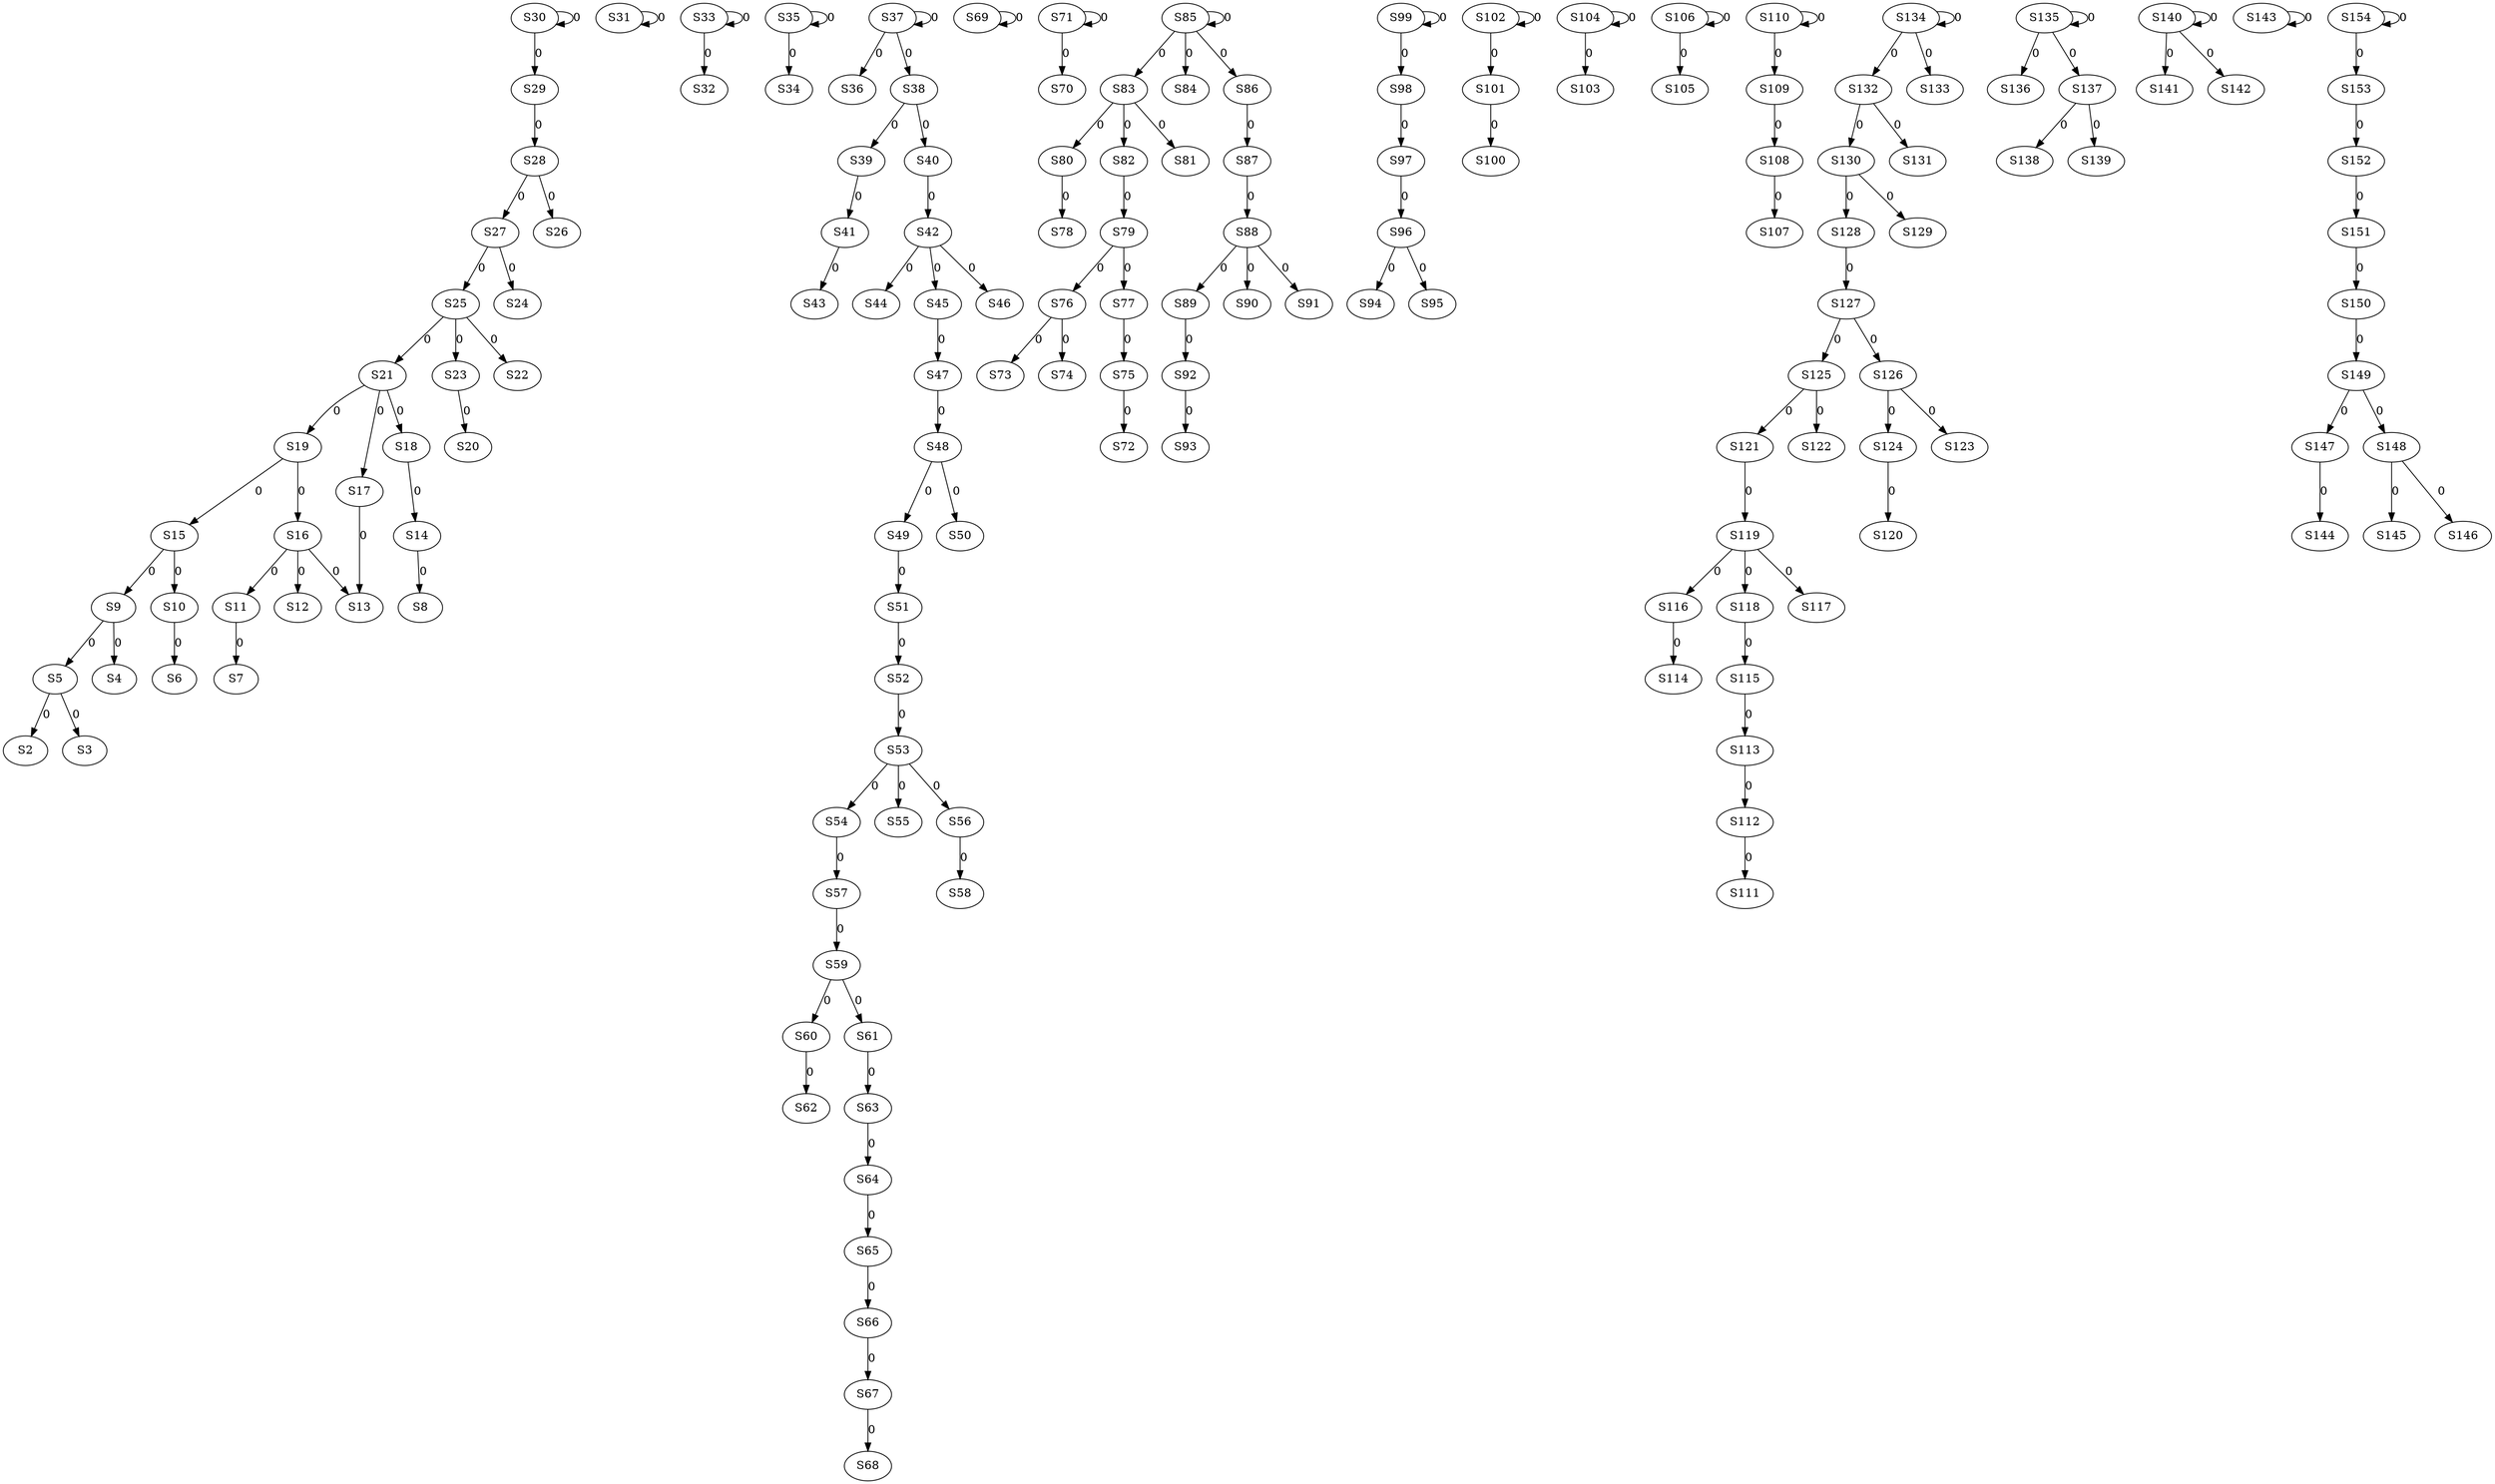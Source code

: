 strict digraph {
	S5 -> S2 [ label = 0 ];
	S5 -> S3 [ label = 0 ];
	S9 -> S4 [ label = 0 ];
	S9 -> S5 [ label = 0 ];
	S10 -> S6 [ label = 0 ];
	S11 -> S7 [ label = 0 ];
	S14 -> S8 [ label = 0 ];
	S15 -> S9 [ label = 0 ];
	S15 -> S10 [ label = 0 ];
	S16 -> S11 [ label = 0 ];
	S16 -> S12 [ label = 0 ];
	S17 -> S13 [ label = 0 ];
	S18 -> S14 [ label = 0 ];
	S19 -> S15 [ label = 0 ];
	S19 -> S16 [ label = 0 ];
	S21 -> S17 [ label = 0 ];
	S21 -> S18 [ label = 0 ];
	S21 -> S19 [ label = 0 ];
	S23 -> S20 [ label = 0 ];
	S25 -> S21 [ label = 0 ];
	S25 -> S22 [ label = 0 ];
	S25 -> S23 [ label = 0 ];
	S27 -> S24 [ label = 0 ];
	S27 -> S25 [ label = 0 ];
	S28 -> S26 [ label = 0 ];
	S28 -> S27 [ label = 0 ];
	S29 -> S28 [ label = 0 ];
	S30 -> S29 [ label = 0 ];
	S30 -> S30 [ label = 0 ];
	S31 -> S31 [ label = 0 ];
	S33 -> S32 [ label = 0 ];
	S33 -> S33 [ label = 0 ];
	S35 -> S34 [ label = 0 ];
	S35 -> S35 [ label = 0 ];
	S37 -> S36 [ label = 0 ];
	S37 -> S37 [ label = 0 ];
	S37 -> S38 [ label = 0 ];
	S38 -> S39 [ label = 0 ];
	S38 -> S40 [ label = 0 ];
	S39 -> S41 [ label = 0 ];
	S40 -> S42 [ label = 0 ];
	S41 -> S43 [ label = 0 ];
	S42 -> S44 [ label = 0 ];
	S42 -> S45 [ label = 0 ];
	S42 -> S46 [ label = 0 ];
	S45 -> S47 [ label = 0 ];
	S47 -> S48 [ label = 0 ];
	S48 -> S49 [ label = 0 ];
	S48 -> S50 [ label = 0 ];
	S49 -> S51 [ label = 0 ];
	S51 -> S52 [ label = 0 ];
	S52 -> S53 [ label = 0 ];
	S53 -> S54 [ label = 0 ];
	S53 -> S55 [ label = 0 ];
	S53 -> S56 [ label = 0 ];
	S54 -> S57 [ label = 0 ];
	S56 -> S58 [ label = 0 ];
	S57 -> S59 [ label = 0 ];
	S59 -> S60 [ label = 0 ];
	S59 -> S61 [ label = 0 ];
	S60 -> S62 [ label = 0 ];
	S61 -> S63 [ label = 0 ];
	S63 -> S64 [ label = 0 ];
	S64 -> S65 [ label = 0 ];
	S65 -> S66 [ label = 0 ];
	S66 -> S67 [ label = 0 ];
	S67 -> S68 [ label = 0 ];
	S69 -> S69 [ label = 0 ];
	S71 -> S70 [ label = 0 ];
	S71 -> S71 [ label = 0 ];
	S75 -> S72 [ label = 0 ];
	S76 -> S73 [ label = 0 ];
	S76 -> S74 [ label = 0 ];
	S77 -> S75 [ label = 0 ];
	S79 -> S76 [ label = 0 ];
	S79 -> S77 [ label = 0 ];
	S80 -> S78 [ label = 0 ];
	S82 -> S79 [ label = 0 ];
	S83 -> S80 [ label = 0 ];
	S83 -> S81 [ label = 0 ];
	S83 -> S82 [ label = 0 ];
	S85 -> S83 [ label = 0 ];
	S85 -> S84 [ label = 0 ];
	S85 -> S85 [ label = 0 ];
	S85 -> S86 [ label = 0 ];
	S86 -> S87 [ label = 0 ];
	S87 -> S88 [ label = 0 ];
	S88 -> S89 [ label = 0 ];
	S88 -> S90 [ label = 0 ];
	S88 -> S91 [ label = 0 ];
	S89 -> S92 [ label = 0 ];
	S92 -> S93 [ label = 0 ];
	S96 -> S94 [ label = 0 ];
	S96 -> S95 [ label = 0 ];
	S97 -> S96 [ label = 0 ];
	S98 -> S97 [ label = 0 ];
	S99 -> S98 [ label = 0 ];
	S99 -> S99 [ label = 0 ];
	S101 -> S100 [ label = 0 ];
	S102 -> S101 [ label = 0 ];
	S102 -> S102 [ label = 0 ];
	S104 -> S103 [ label = 0 ];
	S104 -> S104 [ label = 0 ];
	S106 -> S105 [ label = 0 ];
	S106 -> S106 [ label = 0 ];
	S108 -> S107 [ label = 0 ];
	S109 -> S108 [ label = 0 ];
	S110 -> S109 [ label = 0 ];
	S110 -> S110 [ label = 0 ];
	S112 -> S111 [ label = 0 ];
	S113 -> S112 [ label = 0 ];
	S115 -> S113 [ label = 0 ];
	S116 -> S114 [ label = 0 ];
	S118 -> S115 [ label = 0 ];
	S119 -> S116 [ label = 0 ];
	S119 -> S117 [ label = 0 ];
	S119 -> S118 [ label = 0 ];
	S121 -> S119 [ label = 0 ];
	S124 -> S120 [ label = 0 ];
	S125 -> S121 [ label = 0 ];
	S125 -> S122 [ label = 0 ];
	S126 -> S123 [ label = 0 ];
	S126 -> S124 [ label = 0 ];
	S127 -> S125 [ label = 0 ];
	S127 -> S126 [ label = 0 ];
	S128 -> S127 [ label = 0 ];
	S130 -> S128 [ label = 0 ];
	S130 -> S129 [ label = 0 ];
	S132 -> S130 [ label = 0 ];
	S132 -> S131 [ label = 0 ];
	S134 -> S132 [ label = 0 ];
	S134 -> S133 [ label = 0 ];
	S134 -> S134 [ label = 0 ];
	S135 -> S135 [ label = 0 ];
	S135 -> S136 [ label = 0 ];
	S135 -> S137 [ label = 0 ];
	S137 -> S138 [ label = 0 ];
	S137 -> S139 [ label = 0 ];
	S140 -> S140 [ label = 0 ];
	S140 -> S141 [ label = 0 ];
	S140 -> S142 [ label = 0 ];
	S143 -> S143 [ label = 0 ];
	S147 -> S144 [ label = 0 ];
	S148 -> S145 [ label = 0 ];
	S148 -> S146 [ label = 0 ];
	S149 -> S147 [ label = 0 ];
	S149 -> S148 [ label = 0 ];
	S150 -> S149 [ label = 0 ];
	S151 -> S150 [ label = 0 ];
	S152 -> S151 [ label = 0 ];
	S153 -> S152 [ label = 0 ];
	S154 -> S153 [ label = 0 ];
	S154 -> S154 [ label = 0 ];
	S16 -> S13 [ label = 0 ];
}